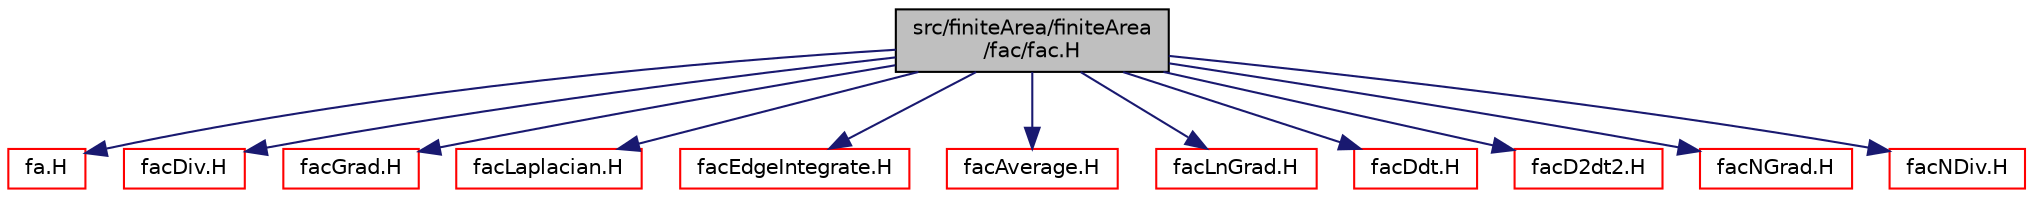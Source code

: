 digraph "src/finiteArea/finiteArea/fac/fac.H"
{
  bgcolor="transparent";
  edge [fontname="Helvetica",fontsize="10",labelfontname="Helvetica",labelfontsize="10"];
  node [fontname="Helvetica",fontsize="10",shape=record];
  Node1 [label="src/finiteArea/finiteArea\l/fac/fac.H",height=0.2,width=0.4,color="black", fillcolor="grey75", style="filled" fontcolor="black"];
  Node1 -> Node2 [color="midnightblue",fontsize="10",style="solid",fontname="Helvetica"];
  Node2 [label="fa.H",height=0.2,width=0.4,color="red",URL="$fa_8H.html"];
  Node1 -> Node3 [color="midnightblue",fontsize="10",style="solid",fontname="Helvetica"];
  Node3 [label="facDiv.H",height=0.2,width=0.4,color="red",URL="$facDiv_8H.html",tooltip="Calculate the divergence of the given field. "];
  Node1 -> Node4 [color="midnightblue",fontsize="10",style="solid",fontname="Helvetica"];
  Node4 [label="facGrad.H",height=0.2,width=0.4,color="red",URL="$facGrad_8H.html",tooltip="Calculate the gradient of the given field. "];
  Node1 -> Node5 [color="midnightblue",fontsize="10",style="solid",fontname="Helvetica"];
  Node5 [label="facLaplacian.H",height=0.2,width=0.4,color="red",URL="$facLaplacian_8H.html",tooltip="Calculate the laplacian of the given field. "];
  Node1 -> Node6 [color="midnightblue",fontsize="10",style="solid",fontname="Helvetica"];
  Node6 [label="facEdgeIntegrate.H",height=0.2,width=0.4,color="red",URL="$facEdgeIntegrate_8H.html",tooltip="Edge integrate edgeField creating a areaField. Edge sum a edgeField creating a areaField. "];
  Node1 -> Node7 [color="midnightblue",fontsize="10",style="solid",fontname="Helvetica"];
  Node7 [label="facAverage.H",height=0.2,width=0.4,color="red",URL="$facAverage_8H.html",tooltip="Edge-weighted average a edgeField creating a areaField. "];
  Node1 -> Node8 [color="midnightblue",fontsize="10",style="solid",fontname="Helvetica"];
  Node8 [label="facLnGrad.H",height=0.2,width=0.4,color="red",URL="$facLnGrad_8H.html",tooltip="Calculate the lnGrad of the given areaField. "];
  Node1 -> Node9 [color="midnightblue",fontsize="10",style="solid",fontname="Helvetica"];
  Node9 [label="facDdt.H",height=0.2,width=0.4,color="red",URL="$facDdt_8H.html",tooltip="Calculate the first temporal derivative. "];
  Node1 -> Node10 [color="midnightblue",fontsize="10",style="solid",fontname="Helvetica"];
  Node10 [label="facD2dt2.H",height=0.2,width=0.4,color="red",URL="$facD2dt2_8H.html"];
  Node1 -> Node11 [color="midnightblue",fontsize="10",style="solid",fontname="Helvetica"];
  Node11 [label="facNGrad.H",height=0.2,width=0.4,color="red",URL="$facNGrad_8H.html",tooltip="Calculate the gradient normal to the surface of the given field. "];
  Node1 -> Node12 [color="midnightblue",fontsize="10",style="solid",fontname="Helvetica"];
  Node12 [label="facNDiv.H",height=0.2,width=0.4,color="red",URL="$facNDiv_8H.html",tooltip="Calculate the divergence of the given field. "];
}
